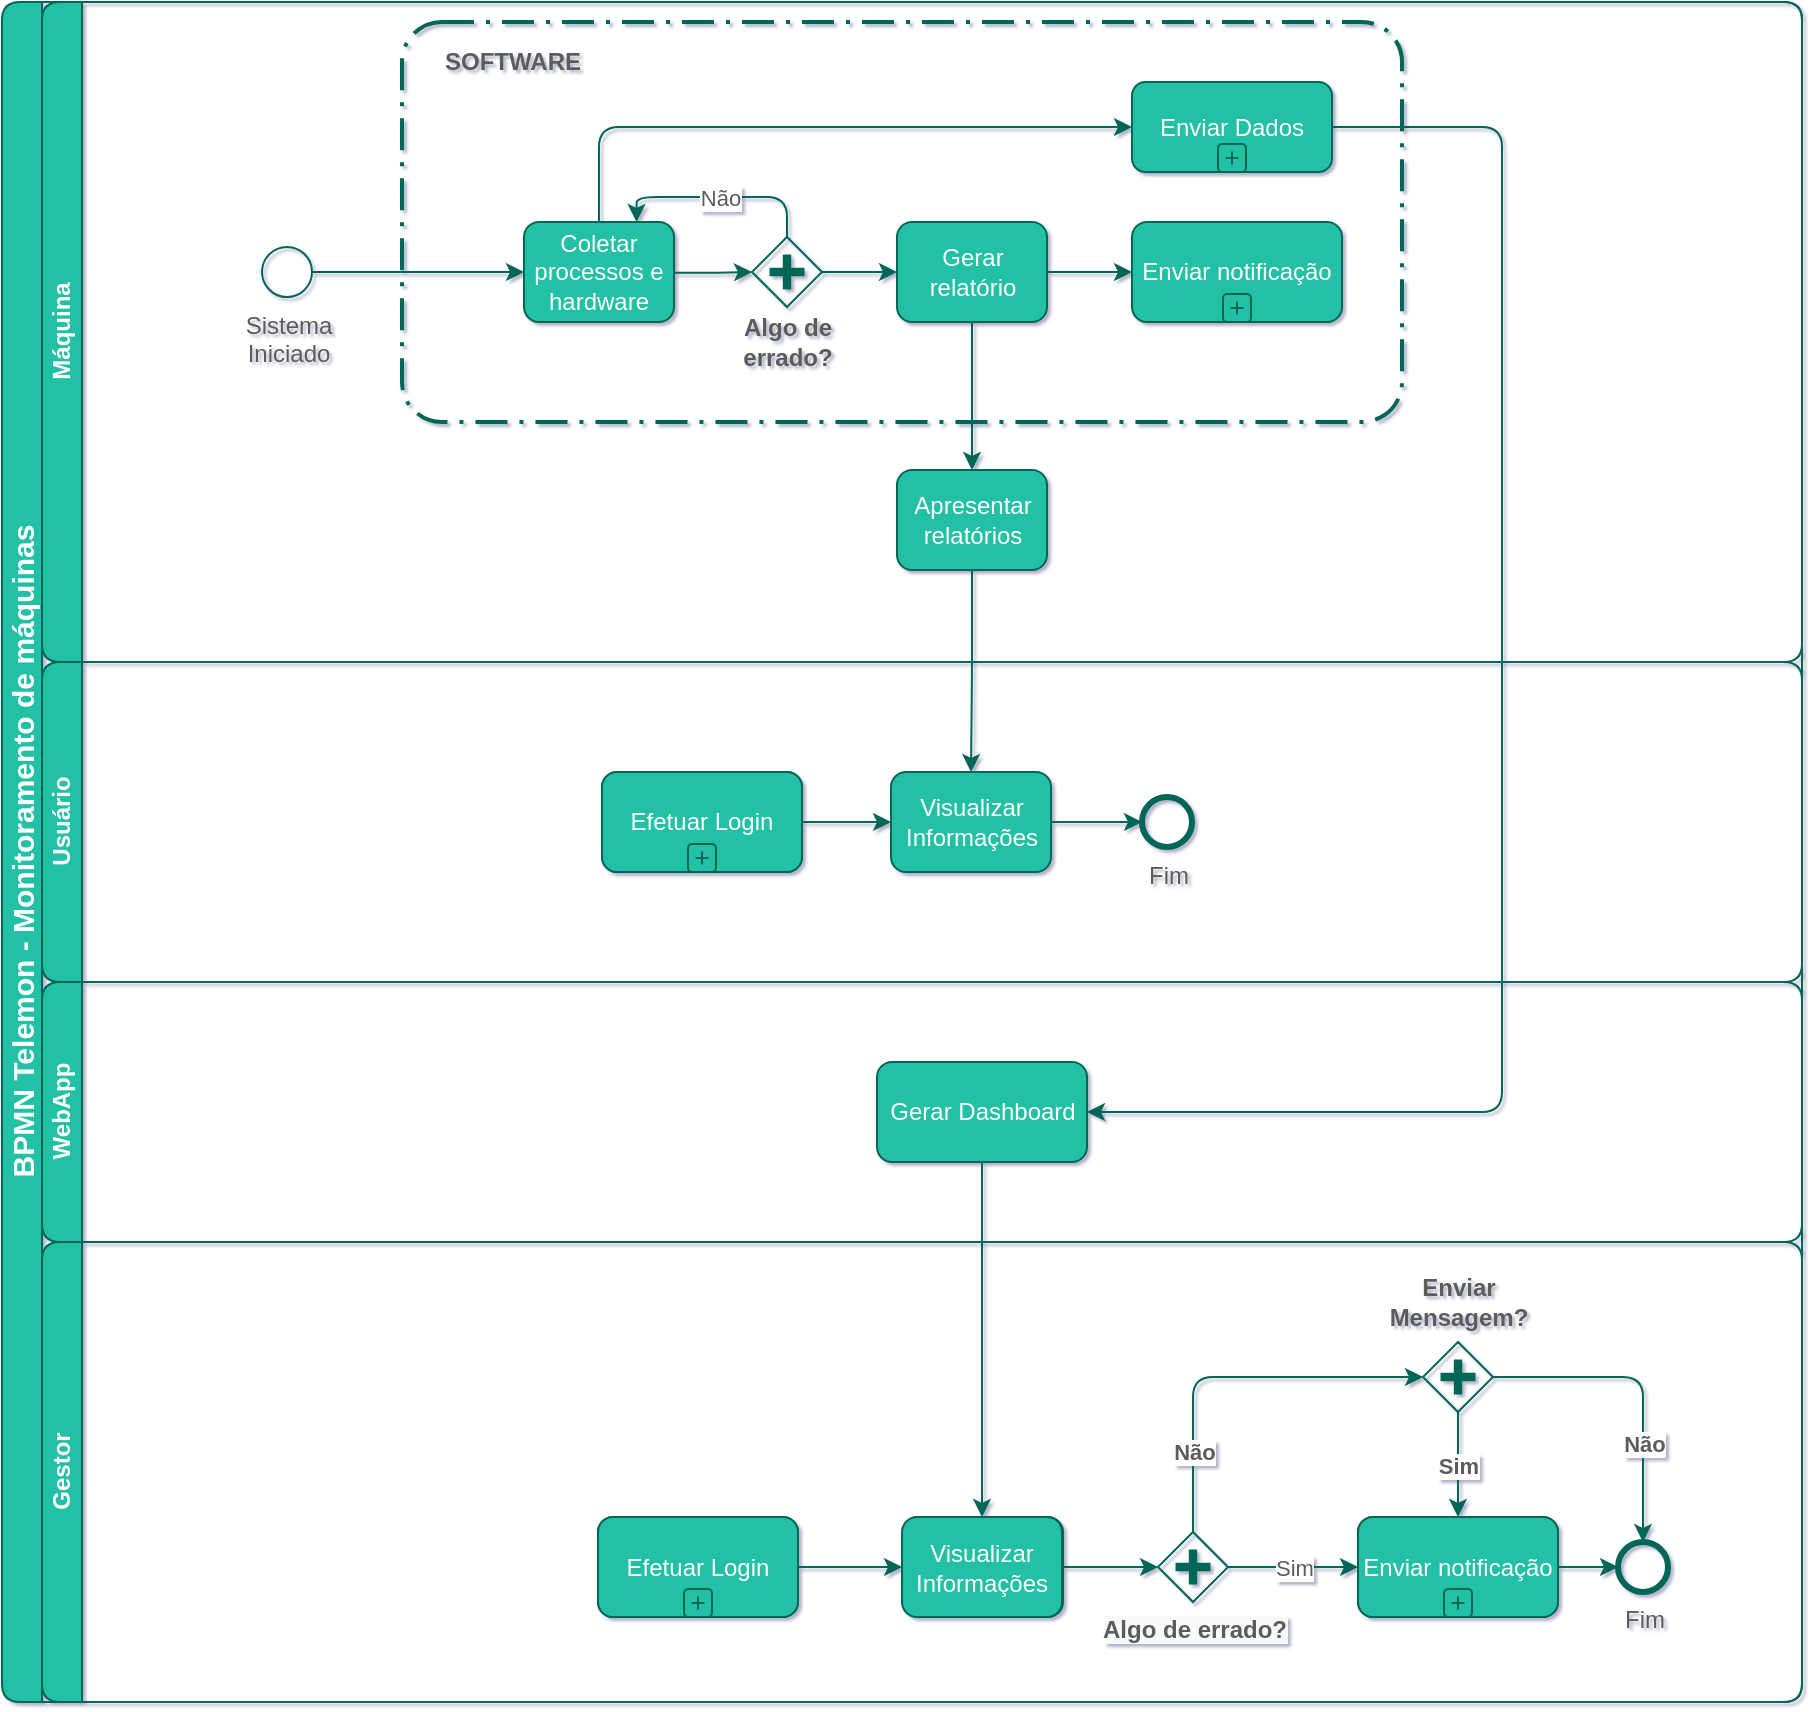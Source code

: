 <mxfile version="13.8.1" type="device"><diagram id="prtHgNgQTEPvFCAcTncT" name="Page-1"><mxGraphModel dx="1970" dy="720" grid="1" gridSize="10" guides="1" tooltips="1" connect="1" arrows="1" fold="1" page="1" pageScale="1" pageWidth="827" pageHeight="1169" math="0" shadow="1"><root><mxCell id="0"/><mxCell id="1" parent="0"/><mxCell id="kFzCR6KQrhPnn2lGEALb-3" value="" style="arcSize=10;dashed=1;strokeColor=#006658;fillColor=none;dashPattern=8 3 1 3;strokeWidth=2;fontColor=#5C5C5C;rounded=1;" vertex="1" parent="1"><mxGeometry x="370" y="100" width="500" height="200" as="geometry"/></mxCell><mxCell id="dNxyNK7c78bLwvsdeMH5-19" value="&lt;font style=&quot;font-size: 15px&quot;&gt;BPMN Telemon - Monitoramento de máquinas &lt;br&gt;&lt;/font&gt;" style="swimlane;html=1;childLayout=stackLayout;resizeParent=1;resizeParentMax=0;horizontal=0;startSize=20;horizontalStack=0;fillColor=#21C0A5;strokeColor=#006658;rounded=1;fontColor=#FFFFFF;" parent="1" vertex="1"><mxGeometry x="170" y="90" width="900" height="850" as="geometry"/></mxCell><mxCell id="JZtZou8N1OpLXoihapYi-7" value="Máquina" style="swimlane;html=1;startSize=20;horizontal=0;swimlaneFillColor=none;fillColor=#21C0A5;strokeColor=#006658;rounded=1;fontColor=#FFFFFF;" parent="dNxyNK7c78bLwvsdeMH5-19" vertex="1"><mxGeometry x="20" width="880" height="330" as="geometry"/></mxCell><mxCell id="dNxyNK7c78bLwvsdeMH5-20" value="Usuário" style="swimlane;html=1;startSize=20;horizontal=0;fillColor=#21C0A5;strokeColor=#006658;rounded=1;fontColor=#FFFFFF;" parent="dNxyNK7c78bLwvsdeMH5-19" vertex="1"><mxGeometry x="20" y="330" width="880" height="160" as="geometry"/></mxCell><mxCell id="kFzCR6KQrhPnn2lGEALb-54" style="edgeStyle=orthogonalEdgeStyle;orthogonalLoop=1;jettySize=auto;html=1;exitX=1;exitY=0.5;exitDx=0;exitDy=0;entryX=0;entryY=0.5;entryDx=0;entryDy=0;strokeColor=#006658;fontColor=#5C5C5C;" edge="1" parent="dNxyNK7c78bLwvsdeMH5-20" source="kFzCR6KQrhPnn2lGEALb-57" target="kFzCR6KQrhPnn2lGEALb-59"><mxGeometry relative="1" as="geometry"/></mxCell><mxCell id="kFzCR6KQrhPnn2lGEALb-64" value="Fim" style="shape=mxgraph.bpmn.shape;html=1;verticalLabelPosition=bottom;verticalAlign=top;align=center;perimeter=ellipsePerimeter;outlineConnect=0;outline=end;symbol=general;strokeColor=#006658;fontColor=#5C5C5C;fillColor=none;rounded=1;" vertex="1" parent="dNxyNK7c78bLwvsdeMH5-20"><mxGeometry x="550" y="67.5" width="25" height="25" as="geometry"/></mxCell><mxCell id="kFzCR6KQrhPnn2lGEALb-55" value="Efetuar Login" style="html=1;whiteSpace=wrap;dropTarget=0;fillColor=#21C0A5;strokeColor=#006658;fontColor=#5C5C5C;rounded=1;" vertex="1" parent="dNxyNK7c78bLwvsdeMH5-20"><mxGeometry x="280" y="55" width="100" height="50" as="geometry"/></mxCell><mxCell id="kFzCR6KQrhPnn2lGEALb-56" value="" style="html=1;shape=plus;outlineConnect=0;fillColor=#21C0A5;strokeColor=#006658;fontColor=#5C5C5C;rounded=1;" vertex="1" parent="kFzCR6KQrhPnn2lGEALb-55"><mxGeometry x="0.5" y="1" width="14" height="14" relative="1" as="geometry"><mxPoint x="-7" y="-14" as="offset"/></mxGeometry></mxCell><mxCell id="kFzCR6KQrhPnn2lGEALb-57" value="Efetuar Login" style="html=1;whiteSpace=wrap;dropTarget=0;fillColor=#21C0A5;strokeColor=#006658;rounded=1;fontColor=#FFFFFF;" vertex="1" parent="dNxyNK7c78bLwvsdeMH5-20"><mxGeometry x="280" y="55" width="100" height="50" as="geometry"/></mxCell><mxCell id="kFzCR6KQrhPnn2lGEALb-58" value="" style="html=1;shape=plus;outlineConnect=0;fillColor=#21C0A5;strokeColor=#006658;fontColor=#5C5C5C;rounded=1;" vertex="1" parent="kFzCR6KQrhPnn2lGEALb-57"><mxGeometry x="0.5" y="1" width="14" height="14" relative="1" as="geometry"><mxPoint x="-7" y="-14" as="offset"/></mxGeometry></mxCell><mxCell id="kFzCR6KQrhPnn2lGEALb-65" style="edgeStyle=orthogonalEdgeStyle;curved=0;rounded=1;sketch=0;orthogonalLoop=1;jettySize=auto;html=1;exitX=1;exitY=0.5;exitDx=0;exitDy=0;strokeColor=#006658;fillColor=#21C0A5;fontColor=#FFFFFF;" edge="1" parent="dNxyNK7c78bLwvsdeMH5-20" source="kFzCR6KQrhPnn2lGEALb-59" target="kFzCR6KQrhPnn2lGEALb-64"><mxGeometry relative="1" as="geometry"/></mxCell><mxCell id="kFzCR6KQrhPnn2lGEALb-59" value="Visualizar Informações" style="whiteSpace=wrap;html=1;fillColor=#21C0A5;strokeColor=#006658;rounded=1;fontColor=#FFFFFF;" vertex="1" parent="dNxyNK7c78bLwvsdeMH5-20"><mxGeometry x="424.5" y="55" width="80" height="50" as="geometry"/></mxCell><mxCell id="dNxyNK7c78bLwvsdeMH5-21" value="WebApp" style="swimlane;html=1;startSize=20;horizontal=0;fillColor=#21C0A5;strokeColor=#006658;rounded=1;fontColor=#FFFFFF;" parent="dNxyNK7c78bLwvsdeMH5-19" vertex="1"><mxGeometry x="20" y="490" width="880" height="130" as="geometry"/></mxCell><mxCell id="E6RpMGn4w_CxQ6wTfG9A-40" value="Gerar Dashboard" style="whiteSpace=wrap;html=1;fillColor=#21C0A5;strokeColor=#006658;rounded=1;fontColor=#FFFFFF;" parent="dNxyNK7c78bLwvsdeMH5-21" vertex="1"><mxGeometry x="417.5" y="40" width="105" height="50" as="geometry"/></mxCell><mxCell id="kFzCR6KQrhPnn2lGEALb-25" value="&lt;div&gt;Gestor&lt;/div&gt;" style="swimlane;html=1;startSize=20;horizontal=0;fillColor=#21C0A5;strokeColor=#006658;rounded=1;fontColor=#FFFFFF;" vertex="1" parent="dNxyNK7c78bLwvsdeMH5-19"><mxGeometry x="20" y="620" width="880" height="230" as="geometry"/></mxCell><mxCell id="kFzCR6KQrhPnn2lGEALb-26" style="edgeStyle=orthogonalEdgeStyle;orthogonalLoop=1;jettySize=auto;html=1;exitX=1;exitY=0.5;exitDx=0;exitDy=0;entryX=0;entryY=0.5;entryDx=0;entryDy=0;strokeColor=#006658;fontColor=#5C5C5C;" edge="1" parent="kFzCR6KQrhPnn2lGEALb-25" source="kFzCR6KQrhPnn2lGEALb-43" target="kFzCR6KQrhPnn2lGEALb-42"><mxGeometry relative="1" as="geometry"/></mxCell><mxCell id="kFzCR6KQrhPnn2lGEALb-27" value="Não" style="edgeStyle=orthogonalEdgeStyle;orthogonalLoop=1;jettySize=auto;html=1;exitX=1;exitY=0.5;exitDx=0;exitDy=0;entryX=0.5;entryY=0;entryDx=0;entryDy=0;fontStyle=1;strokeColor=#006658;fontColor=#5C5C5C;" edge="1" parent="kFzCR6KQrhPnn2lGEALb-25" source="kFzCR6KQrhPnn2lGEALb-30" target="kFzCR6KQrhPnn2lGEALb-44"><mxGeometry x="-0.048" y="-32" relative="1" as="geometry"><mxPoint x="32" y="33" as="offset"/></mxGeometry></mxCell><mxCell id="kFzCR6KQrhPnn2lGEALb-28" value="Sim" style="edgeStyle=orthogonalEdgeStyle;orthogonalLoop=1;jettySize=auto;html=1;exitX=0.5;exitY=1;exitDx=0;exitDy=0;entryX=0.5;entryY=0;entryDx=0;entryDy=0;fontStyle=1;strokeColor=#006658;fontColor=#5C5C5C;" edge="1" parent="kFzCR6KQrhPnn2lGEALb-25" source="kFzCR6KQrhPnn2lGEALb-30" target="kFzCR6KQrhPnn2lGEALb-45"><mxGeometry relative="1" as="geometry"><Array as="points"><mxPoint x="708" y="100"/><mxPoint x="708" y="100"/></Array></mxGeometry></mxCell><mxCell id="kFzCR6KQrhPnn2lGEALb-29" value="Enviar Mensagem?" style="text;html=1;strokeColor=none;fillColor=none;align=center;verticalAlign=middle;whiteSpace=wrap;fontStyle=1;fontColor=#5C5C5C;rounded=1;" vertex="1" parent="kFzCR6KQrhPnn2lGEALb-25"><mxGeometry x="654.5" y="20" width="107" height="20" as="geometry"/></mxCell><mxCell id="kFzCR6KQrhPnn2lGEALb-30" value="&lt;div style=&quot;text-align: justify&quot;&gt;&lt;br&gt;&lt;/div&gt;" style="shape=mxgraph.bpmn.shape;html=1;verticalLabelPosition=bottom;verticalAlign=top;align=center;perimeter=rhombusPerimeter;background=gateway;outlineConnect=0;outline=none;symbol=parallelGw;strokeColor=#006658;fontColor=#5C5C5C;fillColor=none;rounded=1;" vertex="1" parent="kFzCR6KQrhPnn2lGEALb-25"><mxGeometry x="690.5" y="50" width="35" height="35" as="geometry"/></mxCell><mxCell id="kFzCR6KQrhPnn2lGEALb-31" value="Sim" style="edgeStyle=orthogonalEdgeStyle;orthogonalLoop=1;jettySize=auto;html=1;exitX=1;exitY=0.5;exitDx=0;exitDy=0;entryX=0;entryY=0.5;entryDx=0;entryDy=0;strokeColor=#006658;fontColor=#5C5C5C;" edge="1" parent="kFzCR6KQrhPnn2lGEALb-25" source="kFzCR6KQrhPnn2lGEALb-42" target="kFzCR6KQrhPnn2lGEALb-45"><mxGeometry relative="1" as="geometry"><mxPoint x="439.5" y="72.5" as="targetPoint"/></mxGeometry></mxCell><mxCell id="kFzCR6KQrhPnn2lGEALb-32" value="Não" style="edgeStyle=orthogonalEdgeStyle;orthogonalLoop=1;jettySize=auto;html=1;exitX=0.5;exitY=0;exitDx=0;exitDy=0;entryX=0;entryY=0.5;entryDx=0;entryDy=0;fontStyle=1;strokeColor=#006658;fontColor=#5C5C5C;" edge="1" parent="kFzCR6KQrhPnn2lGEALb-25" source="kFzCR6KQrhPnn2lGEALb-42" target="kFzCR6KQrhPnn2lGEALb-30"><mxGeometry x="-0.581" relative="1" as="geometry"><mxPoint as="offset"/></mxGeometry></mxCell><mxCell id="kFzCR6KQrhPnn2lGEALb-33" style="edgeStyle=orthogonalEdgeStyle;orthogonalLoop=1;jettySize=auto;html=1;exitX=1;exitY=0.5;exitDx=0;exitDy=0;entryX=0;entryY=0.5;entryDx=0;entryDy=0;strokeColor=#006658;fontColor=#5C5C5C;" edge="1" parent="kFzCR6KQrhPnn2lGEALb-25" source="kFzCR6KQrhPnn2lGEALb-40" target="kFzCR6KQrhPnn2lGEALb-43"><mxGeometry relative="1" as="geometry"/></mxCell><mxCell id="kFzCR6KQrhPnn2lGEALb-34" style="edgeStyle=orthogonalEdgeStyle;curved=0;sketch=0;orthogonalLoop=1;jettySize=auto;html=1;exitX=1;exitY=0.5;exitDx=0;exitDy=0;entryX=0;entryY=0.5;entryDx=0;entryDy=0;strokeColor=#006658;fillColor=#21C0A5;fontColor=#5C5C5C;" edge="1" parent="kFzCR6KQrhPnn2lGEALb-25" source="kFzCR6KQrhPnn2lGEALb-35" target="kFzCR6KQrhPnn2lGEALb-44"><mxGeometry relative="1" as="geometry"/></mxCell><mxCell id="kFzCR6KQrhPnn2lGEALb-35" value="Enviar notificação" style="html=1;whiteSpace=wrap;dropTarget=0;fillColor=#21C0A5;strokeColor=#006658;fontColor=#5C5C5C;rounded=1;" vertex="1" parent="kFzCR6KQrhPnn2lGEALb-25"><mxGeometry x="658" y="137.5" width="100" height="50" as="geometry"/></mxCell><mxCell id="kFzCR6KQrhPnn2lGEALb-36" value="" style="html=1;shape=plus;outlineConnect=0;fillColor=#21C0A5;strokeColor=#006658;fontColor=#5C5C5C;rounded=1;" vertex="1" parent="kFzCR6KQrhPnn2lGEALb-35"><mxGeometry x="0.5" y="1" width="14" height="14" relative="1" as="geometry"><mxPoint x="-7" y="-14" as="offset"/></mxGeometry></mxCell><mxCell id="kFzCR6KQrhPnn2lGEALb-37" value="Visualizar Informações" style="whiteSpace=wrap;html=1;fillColor=#21C0A5;strokeColor=#006658;fontColor=#5C5C5C;rounded=1;" vertex="1" parent="kFzCR6KQrhPnn2lGEALb-25"><mxGeometry x="430.5" y="137.5" width="80" height="50" as="geometry"/></mxCell><mxCell id="kFzCR6KQrhPnn2lGEALb-38" value="Efetuar Login" style="html=1;whiteSpace=wrap;dropTarget=0;fillColor=#21C0A5;strokeColor=#006658;fontColor=#5C5C5C;rounded=1;" vertex="1" parent="kFzCR6KQrhPnn2lGEALb-25"><mxGeometry x="278" y="137.5" width="100" height="50" as="geometry"/></mxCell><mxCell id="kFzCR6KQrhPnn2lGEALb-39" value="" style="html=1;shape=plus;outlineConnect=0;fillColor=#21C0A5;strokeColor=#006658;fontColor=#5C5C5C;rounded=1;" vertex="1" parent="kFzCR6KQrhPnn2lGEALb-38"><mxGeometry x="0.5" y="1" width="14" height="14" relative="1" as="geometry"><mxPoint x="-7" y="-14" as="offset"/></mxGeometry></mxCell><mxCell id="kFzCR6KQrhPnn2lGEALb-40" value="Efetuar Login" style="html=1;whiteSpace=wrap;dropTarget=0;fillColor=#21C0A5;strokeColor=#006658;rounded=1;fontColor=#FFFFFF;" vertex="1" parent="kFzCR6KQrhPnn2lGEALb-25"><mxGeometry x="278" y="137.5" width="100" height="50" as="geometry"/></mxCell><mxCell id="kFzCR6KQrhPnn2lGEALb-41" value="" style="html=1;shape=plus;outlineConnect=0;fillColor=#21C0A5;strokeColor=#006658;fontColor=#5C5C5C;rounded=1;" vertex="1" parent="kFzCR6KQrhPnn2lGEALb-40"><mxGeometry x="0.5" y="1" width="14" height="14" relative="1" as="geometry"><mxPoint x="-7" y="-14" as="offset"/></mxGeometry></mxCell><mxCell id="kFzCR6KQrhPnn2lGEALb-42" value="&lt;div style=&quot;text-align: justify&quot;&gt;&lt;span style=&quot;font-weight: 700 ; text-align: center ; background-color: rgb(248 , 249 , 250)&quot;&gt;Algo de errado?&lt;/span&gt;&lt;br&gt;&lt;/div&gt;" style="shape=mxgraph.bpmn.shape;html=1;verticalLabelPosition=bottom;verticalAlign=top;align=center;perimeter=rhombusPerimeter;background=gateway;outlineConnect=0;outline=none;symbol=parallelGw;strokeColor=#006658;fontColor=#5C5C5C;fillColor=none;rounded=1;" vertex="1" parent="kFzCR6KQrhPnn2lGEALb-25"><mxGeometry x="558" y="145" width="35" height="35" as="geometry"/></mxCell><mxCell id="kFzCR6KQrhPnn2lGEALb-43" value="Visualizar Informações" style="whiteSpace=wrap;html=1;fillColor=#21C0A5;strokeColor=#006658;rounded=1;fontColor=#FFFFFF;" vertex="1" parent="kFzCR6KQrhPnn2lGEALb-25"><mxGeometry x="430" y="137.5" width="80" height="50" as="geometry"/></mxCell><mxCell id="kFzCR6KQrhPnn2lGEALb-44" value="Fim" style="shape=mxgraph.bpmn.shape;html=1;verticalLabelPosition=bottom;verticalAlign=top;align=center;perimeter=ellipsePerimeter;outlineConnect=0;outline=end;symbol=general;strokeColor=#006658;fontColor=#5C5C5C;fillColor=none;rounded=1;" vertex="1" parent="kFzCR6KQrhPnn2lGEALb-25"><mxGeometry x="788" y="150" width="25" height="25" as="geometry"/></mxCell><mxCell id="kFzCR6KQrhPnn2lGEALb-45" value="Enviar notificação" style="html=1;whiteSpace=wrap;dropTarget=0;fillColor=#21C0A5;strokeColor=#006658;rounded=1;fontColor=#FFFFFF;" vertex="1" parent="kFzCR6KQrhPnn2lGEALb-25"><mxGeometry x="658" y="137.5" width="100" height="50" as="geometry"/></mxCell><mxCell id="kFzCR6KQrhPnn2lGEALb-46" value="" style="html=1;shape=plus;outlineConnect=0;fillColor=#21C0A5;strokeColor=#006658;fontColor=#5C5C5C;rounded=1;" vertex="1" parent="kFzCR6KQrhPnn2lGEALb-45"><mxGeometry x="0.5" y="1" width="14" height="14" relative="1" as="geometry"><mxPoint x="-7" y="-14" as="offset"/></mxGeometry></mxCell><mxCell id="kFzCR6KQrhPnn2lGEALb-63" style="edgeStyle=orthogonalEdgeStyle;orthogonalLoop=1;jettySize=auto;html=1;exitX=0.5;exitY=1;exitDx=0;exitDy=0;entryX=0.5;entryY=0;entryDx=0;entryDy=0;strokeColor=#006658;fontColor=#5C5C5C;" edge="1" parent="dNxyNK7c78bLwvsdeMH5-19" source="E6RpMGn4w_CxQ6wTfG9A-40" target="kFzCR6KQrhPnn2lGEALb-43"><mxGeometry relative="1" as="geometry"/></mxCell><mxCell id="kFzCR6KQrhPnn2lGEALb-62" style="edgeStyle=orthogonalEdgeStyle;orthogonalLoop=1;jettySize=auto;html=1;exitX=1;exitY=0.5;exitDx=0;exitDy=0;entryX=1;entryY=0.5;entryDx=0;entryDy=0;strokeColor=#006658;fontColor=#5C5C5C;" edge="1" parent="1" source="kFzCR6KQrhPnn2lGEALb-1" target="E6RpMGn4w_CxQ6wTfG9A-40"><mxGeometry relative="1" as="geometry"><Array as="points"><mxPoint x="920" y="153"/><mxPoint x="920" y="645"/></Array></mxGeometry></mxCell><mxCell id="kFzCR6KQrhPnn2lGEALb-1" value="Enviar Dados" style="html=1;whiteSpace=wrap;dropTarget=0;fillColor=#21C0A5;strokeColor=#006658;rounded=1;fontColor=#FFFFFF;" vertex="1" parent="1"><mxGeometry x="735" y="130" width="100" height="45" as="geometry"/></mxCell><mxCell id="kFzCR6KQrhPnn2lGEALb-2" value="" style="html=1;shape=plus;outlineConnect=0;fillColor=#21C0A5;strokeColor=#006658;fontColor=#5C5C5C;rounded=1;" vertex="1" parent="kFzCR6KQrhPnn2lGEALb-1"><mxGeometry x="0.5" y="1" width="14" height="14" relative="1" as="geometry"><mxPoint x="-7" y="-14" as="offset"/></mxGeometry></mxCell><mxCell id="kFzCR6KQrhPnn2lGEALb-4" value="SOFTWARE" style="text;html=1;strokeColor=none;fillColor=none;align=center;verticalAlign=middle;whiteSpace=wrap;fontStyle=1;fontColor=#5C5C5C;rounded=1;" vertex="1" parent="1"><mxGeometry x="380" y="110" width="91" height="20" as="geometry"/></mxCell><mxCell id="kFzCR6KQrhPnn2lGEALb-5" style="edgeStyle=orthogonalEdgeStyle;orthogonalLoop=1;jettySize=auto;html=1;exitX=1;exitY=0.5;exitDx=0;exitDy=0;entryX=0;entryY=0.5;entryDx=0;entryDy=0;strokeColor=#006658;fontColor=#5C5C5C;" edge="1" parent="1" source="kFzCR6KQrhPnn2lGEALb-14" target="kFzCR6KQrhPnn2lGEALb-16"><mxGeometry relative="1" as="geometry"><mxPoint x="170" y="135" as="targetPoint"/></mxGeometry></mxCell><mxCell id="kFzCR6KQrhPnn2lGEALb-6" style="edgeStyle=orthogonalEdgeStyle;orthogonalLoop=1;jettySize=auto;html=1;exitX=1;exitY=0.5;exitDx=0;exitDy=0;entryX=0;entryY=0.5;entryDx=0;entryDy=0;entryPerimeter=0;strokeColor=#006658;fontColor=#5C5C5C;" edge="1" parent="1" target="kFzCR6KQrhPnn2lGEALb-18"><mxGeometry relative="1" as="geometry"><mxPoint x="490" y="225" as="sourcePoint"/><mxPoint x="311" y="-225" as="targetPoint"/></mxGeometry></mxCell><mxCell id="kFzCR6KQrhPnn2lGEALb-7" value="Não" style="edgeStyle=orthogonalEdgeStyle;orthogonalLoop=1;jettySize=auto;html=1;exitX=0.5;exitY=0;exitDx=0;exitDy=0;entryX=0.75;entryY=0;entryDx=0;entryDy=0;strokeColor=#006658;fontColor=#5C5C5C;" edge="1" parent="1" source="kFzCR6KQrhPnn2lGEALb-18" target="kFzCR6KQrhPnn2lGEALb-16"><mxGeometry relative="1" as="geometry"/></mxCell><mxCell id="kFzCR6KQrhPnn2lGEALb-8" style="edgeStyle=orthogonalEdgeStyle;orthogonalLoop=1;jettySize=auto;html=1;exitX=0.5;exitY=0;exitDx=0;exitDy=0;entryX=0;entryY=0.5;entryDx=0;entryDy=0;strokeColor=#006658;fontColor=#5C5C5C;" edge="1" parent="1" source="kFzCR6KQrhPnn2lGEALb-16" target="kFzCR6KQrhPnn2lGEALb-1"><mxGeometry relative="1" as="geometry"><mxPoint x="440" y="65" as="targetPoint"/></mxGeometry></mxCell><mxCell id="kFzCR6KQrhPnn2lGEALb-9" style="edgeStyle=orthogonalEdgeStyle;orthogonalLoop=1;jettySize=auto;html=1;exitX=1;exitY=0.5;exitDx=0;exitDy=0;entryX=0;entryY=0.5;entryDx=0;entryDy=0;strokeColor=#006658;fontColor=#5C5C5C;" edge="1" parent="1" source="kFzCR6KQrhPnn2lGEALb-11" target="kFzCR6KQrhPnn2lGEALb-12"><mxGeometry relative="1" as="geometry"/></mxCell><mxCell id="kFzCR6KQrhPnn2lGEALb-10" style="edgeStyle=orthogonalEdgeStyle;sketch=0;orthogonalLoop=1;jettySize=auto;html=1;exitX=0.5;exitY=1;exitDx=0;exitDy=0;entryX=0.5;entryY=0;entryDx=0;entryDy=0;strokeColor=#006658;fillColor=#21C0A5;fontColor=#5C5C5C;" edge="1" parent="1" source="kFzCR6KQrhPnn2lGEALb-11" target="kFzCR6KQrhPnn2lGEALb-19"><mxGeometry relative="1" as="geometry"/></mxCell><mxCell id="kFzCR6KQrhPnn2lGEALb-11" value="Gerar relatório" style="shape=ext;html=1;whiteSpace=wrap;fillColor=#21C0A5;strokeColor=#006658;rounded=1;fontColor=#FFFFFF;" vertex="1" parent="1"><mxGeometry x="617.5" y="200" width="75" height="50" as="geometry"/></mxCell><mxCell id="kFzCR6KQrhPnn2lGEALb-12" value="Enviar notificação" style="html=1;whiteSpace=wrap;dropTarget=0;fillColor=#21C0A5;strokeColor=#006658;rounded=1;fontColor=#FFFFFF;" vertex="1" parent="1"><mxGeometry x="735" y="200" width="105" height="50" as="geometry"/></mxCell><mxCell id="kFzCR6KQrhPnn2lGEALb-13" value="" style="html=1;shape=plus;outlineConnect=0;fillColor=#21C0A5;strokeColor=#006658;fontColor=#5C5C5C;rounded=1;" vertex="1" parent="kFzCR6KQrhPnn2lGEALb-12"><mxGeometry x="0.5" y="1" width="14" height="14" relative="1" as="geometry"><mxPoint x="-7" y="-14" as="offset"/></mxGeometry></mxCell><mxCell id="kFzCR6KQrhPnn2lGEALb-14" value="Sistema &lt;br&gt;Iniciado" style="shape=mxgraph.bpmn.shape;html=1;verticalLabelPosition=bottom;verticalAlign=top;align=center;perimeter=ellipsePerimeter;outlineConnect=0;outline=standard;symbol=general;strokeColor=#006658;fontColor=#5C5C5C;fillColor=none;rounded=1;" vertex="1" parent="1"><mxGeometry x="300" y="212.5" width="25" height="25" as="geometry"/></mxCell><mxCell id="kFzCR6KQrhPnn2lGEALb-15" value="Algo de errado?" style="text;html=1;strokeColor=none;fillColor=none;align=center;verticalAlign=middle;whiteSpace=wrap;fontStyle=1;fontColor=#5C5C5C;rounded=1;" vertex="1" parent="1"><mxGeometry x="526.5" y="250" width="72" height="20" as="geometry"/></mxCell><mxCell id="kFzCR6KQrhPnn2lGEALb-16" value="Coletar processos e hardware" style="shape=ext;html=1;whiteSpace=wrap;fillColor=#21C0A5;strokeColor=#006658;rounded=1;fontColor=#FFFFFF;" vertex="1" parent="1"><mxGeometry x="431" y="200" width="75" height="50" as="geometry"/></mxCell><mxCell id="kFzCR6KQrhPnn2lGEALb-17" style="edgeStyle=orthogonalEdgeStyle;orthogonalLoop=1;jettySize=auto;html=1;exitX=1;exitY=0.5;exitDx=0;exitDy=0;strokeColor=#006658;fontColor=#5C5C5C;" edge="1" parent="1" source="kFzCR6KQrhPnn2lGEALb-18" target="kFzCR6KQrhPnn2lGEALb-11"><mxGeometry relative="1" as="geometry"/></mxCell><mxCell id="kFzCR6KQrhPnn2lGEALb-18" value="&lt;div style=&quot;text-align: justify&quot;&gt;&lt;br&gt;&lt;/div&gt;" style="shape=mxgraph.bpmn.shape;html=1;verticalLabelPosition=bottom;verticalAlign=top;align=center;perimeter=rhombusPerimeter;background=gateway;outlineConnect=0;outline=none;symbol=parallelGw;strokeColor=#006658;fontColor=#5C5C5C;fillColor=none;rounded=1;" vertex="1" parent="1"><mxGeometry x="545" y="207.5" width="35" height="35" as="geometry"/></mxCell><mxCell id="kFzCR6KQrhPnn2lGEALb-61" style="edgeStyle=orthogonalEdgeStyle;orthogonalLoop=1;jettySize=auto;html=1;exitX=0.5;exitY=1;exitDx=0;exitDy=0;entryX=0.5;entryY=0;entryDx=0;entryDy=0;strokeColor=#006658;fontColor=#5C5C5C;" edge="1" parent="1" source="kFzCR6KQrhPnn2lGEALb-19" target="kFzCR6KQrhPnn2lGEALb-59"><mxGeometry relative="1" as="geometry"/></mxCell><mxCell id="kFzCR6KQrhPnn2lGEALb-19" value="Apresentar relatórios" style="shape=ext;html=1;whiteSpace=wrap;fillColor=#21C0A5;strokeColor=#006658;rounded=1;fontColor=#FFFFFF;" vertex="1" parent="1"><mxGeometry x="617.5" y="324" width="75" height="50" as="geometry"/></mxCell></root></mxGraphModel></diagram></mxfile>
